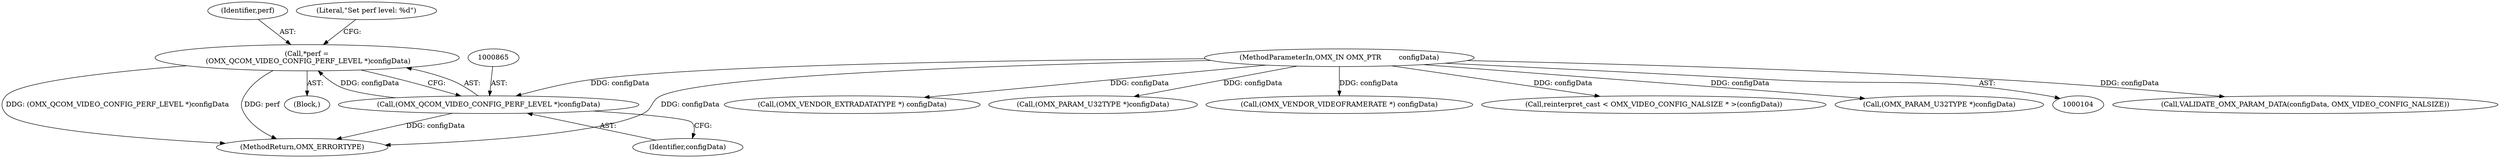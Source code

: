 digraph "0_Android_f22c2a0f0f9e030c240468d9d18b9297f001bcf0@pointer" {
"1000862" [label="(Call,*perf =\n (OMX_QCOM_VIDEO_CONFIG_PERF_LEVEL *)configData)"];
"1000864" [label="(Call,(OMX_QCOM_VIDEO_CONFIG_PERF_LEVEL *)configData)"];
"1000107" [label="(MethodParameterIn,OMX_IN OMX_PTR        configData)"];
"1000862" [label="(Call,*perf =\n (OMX_QCOM_VIDEO_CONFIG_PERF_LEVEL *)configData)"];
"1000572" [label="(Call,VALIDATE_OMX_PARAM_DATA(configData, OMX_VIDEO_CONFIG_NALSIZE))"];
"1000138" [label="(Call,(OMX_VENDOR_EXTRADATATYPE *) configData)"];
"1000863" [label="(Identifier,perf)"];
"1001056" [label="(MethodReturn,OMX_ERRORTYPE)"];
"1000996" [label="(Call,(OMX_PARAM_U32TYPE *)configData)"];
"1000866" [label="(Identifier,configData)"];
"1000651" [label="(Call,(OMX_VENDOR_VIDEOFRAMERATE *) configData)"];
"1000577" [label="(Call,reinterpret_cast < OMX_VIDEO_CONFIG_NALSIZE * >(configData))"];
"1000864" [label="(Call,(OMX_QCOM_VIDEO_CONFIG_PERF_LEVEL *)configData)"];
"1000869" [label="(Literal,\"Set perf level: %d\")"];
"1000860" [label="(Block,)"];
"1000936" [label="(Call,(OMX_PARAM_U32TYPE *)configData)"];
"1000107" [label="(MethodParameterIn,OMX_IN OMX_PTR        configData)"];
"1000862" -> "1000860"  [label="AST: "];
"1000862" -> "1000864"  [label="CFG: "];
"1000863" -> "1000862"  [label="AST: "];
"1000864" -> "1000862"  [label="AST: "];
"1000869" -> "1000862"  [label="CFG: "];
"1000862" -> "1001056"  [label="DDG: (OMX_QCOM_VIDEO_CONFIG_PERF_LEVEL *)configData"];
"1000862" -> "1001056"  [label="DDG: perf"];
"1000864" -> "1000862"  [label="DDG: configData"];
"1000864" -> "1000866"  [label="CFG: "];
"1000865" -> "1000864"  [label="AST: "];
"1000866" -> "1000864"  [label="AST: "];
"1000864" -> "1001056"  [label="DDG: configData"];
"1000107" -> "1000864"  [label="DDG: configData"];
"1000107" -> "1000104"  [label="AST: "];
"1000107" -> "1001056"  [label="DDG: configData"];
"1000107" -> "1000138"  [label="DDG: configData"];
"1000107" -> "1000572"  [label="DDG: configData"];
"1000107" -> "1000577"  [label="DDG: configData"];
"1000107" -> "1000651"  [label="DDG: configData"];
"1000107" -> "1000936"  [label="DDG: configData"];
"1000107" -> "1000996"  [label="DDG: configData"];
}
